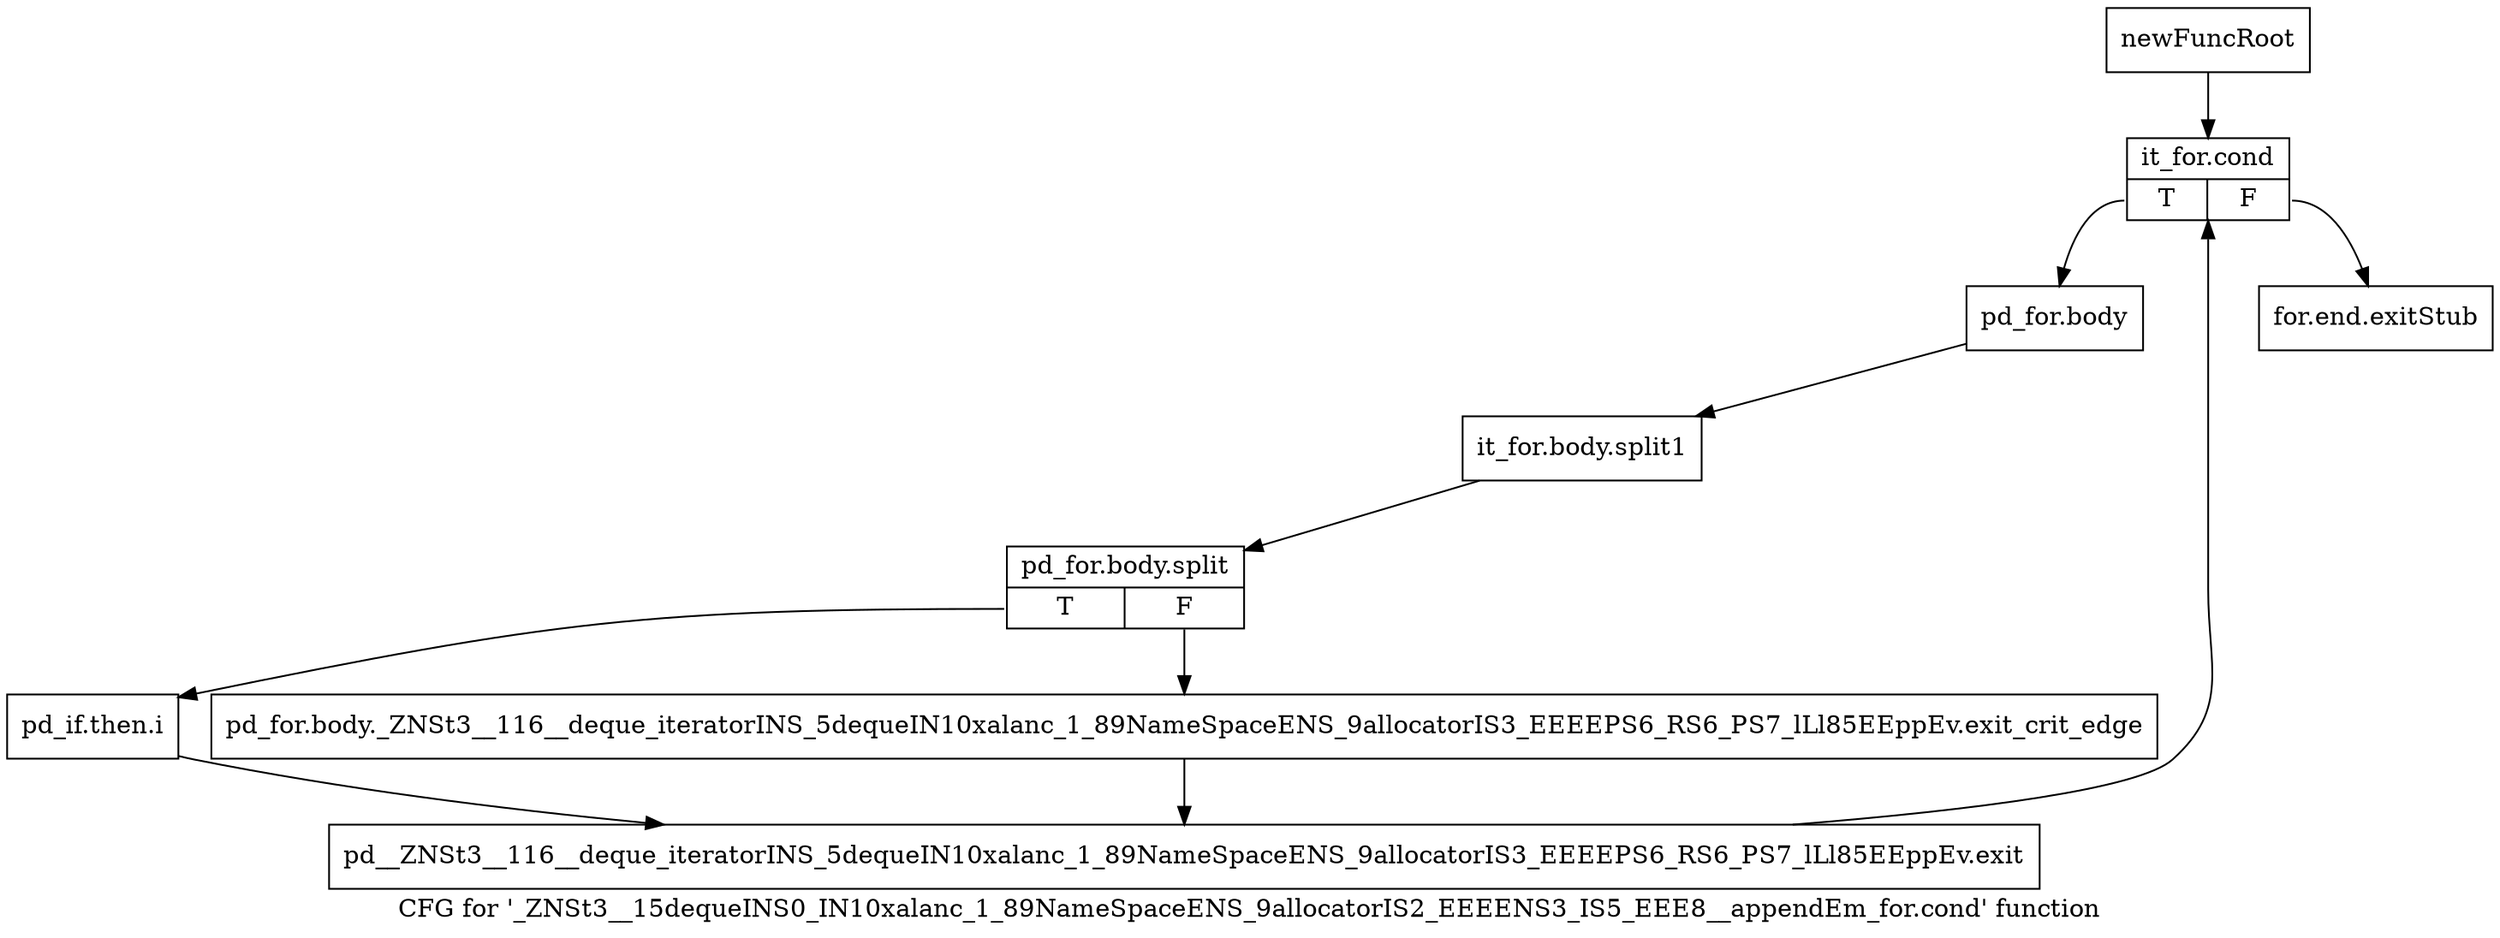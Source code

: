 digraph "CFG for '_ZNSt3__15dequeINS0_IN10xalanc_1_89NameSpaceENS_9allocatorIS2_EEEENS3_IS5_EEE8__appendEm_for.cond' function" {
	label="CFG for '_ZNSt3__15dequeINS0_IN10xalanc_1_89NameSpaceENS_9allocatorIS2_EEEENS3_IS5_EEE8__appendEm_for.cond' function";

	Node0x9fd44f0 [shape=record,label="{newFuncRoot}"];
	Node0x9fd44f0 -> Node0x9fd4590;
	Node0x9fd4540 [shape=record,label="{for.end.exitStub}"];
	Node0x9fd4590 [shape=record,label="{it_for.cond|{<s0>T|<s1>F}}"];
	Node0x9fd4590:s0 -> Node0x9fd45e0;
	Node0x9fd4590:s1 -> Node0x9fd4540;
	Node0x9fd45e0 [shape=record,label="{pd_for.body}"];
	Node0x9fd45e0 -> Node0xd12c960;
	Node0xd12c960 [shape=record,label="{it_for.body.split1}"];
	Node0xd12c960 -> Node0xd100d00;
	Node0xd100d00 [shape=record,label="{pd_for.body.split|{<s0>T|<s1>F}}"];
	Node0xd100d00:s0 -> Node0x9fd49c0;
	Node0xd100d00:s1 -> Node0x9fd4630;
	Node0x9fd4630 [shape=record,label="{pd_for.body._ZNSt3__116__deque_iteratorINS_5dequeIN10xalanc_1_89NameSpaceENS_9allocatorIS3_EEEEPS6_RS6_PS7_lLl85EEppEv.exit_crit_edge}"];
	Node0x9fd4630 -> Node0x9fd4a10;
	Node0x9fd49c0 [shape=record,label="{pd_if.then.i}"];
	Node0x9fd49c0 -> Node0x9fd4a10;
	Node0x9fd4a10 [shape=record,label="{pd__ZNSt3__116__deque_iteratorINS_5dequeIN10xalanc_1_89NameSpaceENS_9allocatorIS3_EEEEPS6_RS6_PS7_lLl85EEppEv.exit}"];
	Node0x9fd4a10 -> Node0x9fd4590;
}
